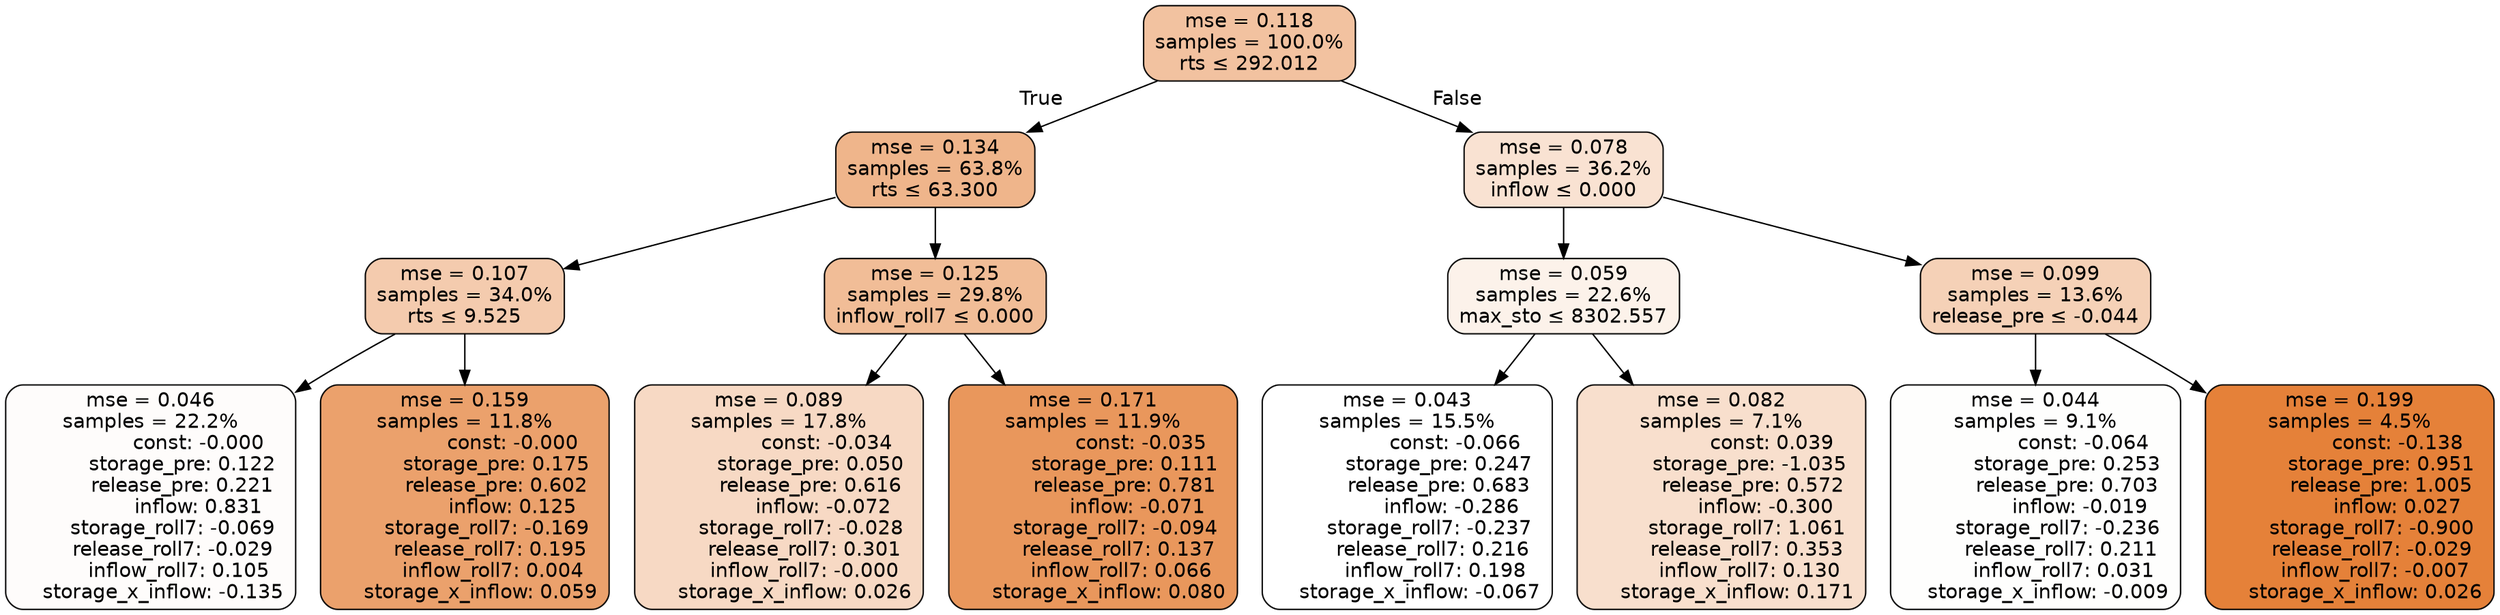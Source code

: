 digraph tree {
bgcolor="transparent"
node [shape=rectangle, style="filled, rounded", color="black", fontname=helvetica] ;
edge [fontname=helvetica] ;
	"0" [label="mse = 0.118
samples = 100.0%
rts &le; 292.012", fillcolor="#f2c2a0"]
	"1" [label="mse = 0.134
samples = 63.8%
rts &le; 63.300", fillcolor="#efb58b"]
	"2" [label="mse = 0.107
samples = 34.0%
rts &le; 9.525", fillcolor="#f4cbae"]
	"3" [label="mse = 0.046
samples = 22.2%
               const: -0.000
          storage_pre: 0.122
          release_pre: 0.221
               inflow: 0.831
       storage_roll7: -0.069
       release_roll7: -0.029
         inflow_roll7: 0.105
    storage_x_inflow: -0.135", fillcolor="#fefcfb"]
	"4" [label="mse = 0.159
samples = 11.8%
               const: -0.000
          storage_pre: 0.175
          release_pre: 0.602
               inflow: 0.125
       storage_roll7: -0.169
        release_roll7: 0.195
         inflow_roll7: 0.004
     storage_x_inflow: 0.059", fillcolor="#eba16c"]
	"5" [label="mse = 0.125
samples = 29.8%
inflow_roll7 &le; 0.000", fillcolor="#f1bd97"]
	"6" [label="mse = 0.089
samples = 17.8%
               const: -0.034
          storage_pre: 0.050
          release_pre: 0.616
              inflow: -0.072
       storage_roll7: -0.028
        release_roll7: 0.301
        inflow_roll7: -0.000
     storage_x_inflow: 0.026", fillcolor="#f7d9c4"]
	"7" [label="mse = 0.171
samples = 11.9%
               const: -0.035
          storage_pre: 0.111
          release_pre: 0.781
              inflow: -0.071
       storage_roll7: -0.094
        release_roll7: 0.137
         inflow_roll7: 0.066
     storage_x_inflow: 0.080", fillcolor="#e9975c"]
	"8" [label="mse = 0.078
samples = 36.2%
inflow &le; 0.000", fillcolor="#f9e2d2"]
	"9" [label="mse = 0.059
samples = 22.6%
max_sto &le; 8302.557", fillcolor="#fcf2ea"]
	"10" [label="mse = 0.043
samples = 15.5%
               const: -0.066
          storage_pre: 0.247
          release_pre: 0.683
              inflow: -0.286
       storage_roll7: -0.237
        release_roll7: 0.216
         inflow_roll7: 0.198
    storage_x_inflow: -0.067", fillcolor="#ffffff"]
	"11" [label="mse = 0.082
samples = 7.1%
                const: 0.039
         storage_pre: -1.035
          release_pre: 0.572
              inflow: -0.300
        storage_roll7: 1.061
        release_roll7: 0.353
         inflow_roll7: 0.130
     storage_x_inflow: 0.171", fillcolor="#f8dfcd"]
	"12" [label="mse = 0.099
samples = 13.6%
release_pre &le; -0.044", fillcolor="#f5d1b7"]
	"13" [label="mse = 0.044
samples = 9.1%
               const: -0.064
          storage_pre: 0.253
          release_pre: 0.703
              inflow: -0.019
       storage_roll7: -0.236
        release_roll7: 0.211
         inflow_roll7: 0.031
    storage_x_inflow: -0.009", fillcolor="#fefefd"]
	"14" [label="mse = 0.199
samples = 4.5%
               const: -0.138
          storage_pre: 0.951
          release_pre: 1.005
               inflow: 0.027
       storage_roll7: -0.900
       release_roll7: -0.029
        inflow_roll7: -0.007
     storage_x_inflow: 0.026", fillcolor="#e58139"]

	"0" -> "1" [labeldistance=2.5, labelangle=45, headlabel="True"]
	"1" -> "2"
	"2" -> "3"
	"2" -> "4"
	"1" -> "5"
	"5" -> "6"
	"5" -> "7"
	"0" -> "8" [labeldistance=2.5, labelangle=-45, headlabel="False"]
	"8" -> "9"
	"9" -> "10"
	"9" -> "11"
	"8" -> "12"
	"12" -> "13"
	"12" -> "14"
}